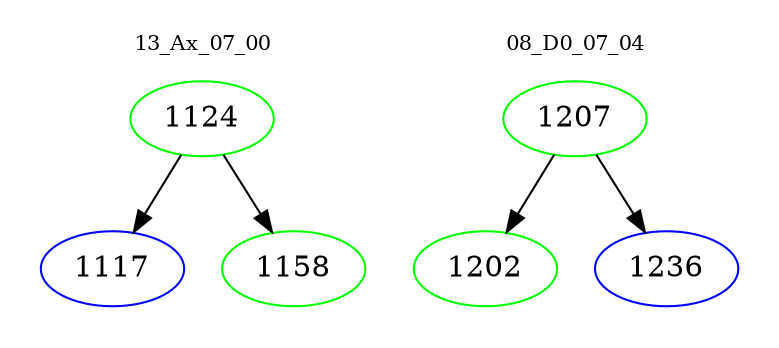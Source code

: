 digraph{
subgraph cluster_0 {
color = white
label = "13_Ax_07_00";
fontsize=10;
T0_1124 [label="1124", color="green"]
T0_1124 -> T0_1117 [color="black"]
T0_1117 [label="1117", color="blue"]
T0_1124 -> T0_1158 [color="black"]
T0_1158 [label="1158", color="green"]
}
subgraph cluster_1 {
color = white
label = "08_D0_07_04";
fontsize=10;
T1_1207 [label="1207", color="green"]
T1_1207 -> T1_1202 [color="black"]
T1_1202 [label="1202", color="green"]
T1_1207 -> T1_1236 [color="black"]
T1_1236 [label="1236", color="blue"]
}
}
